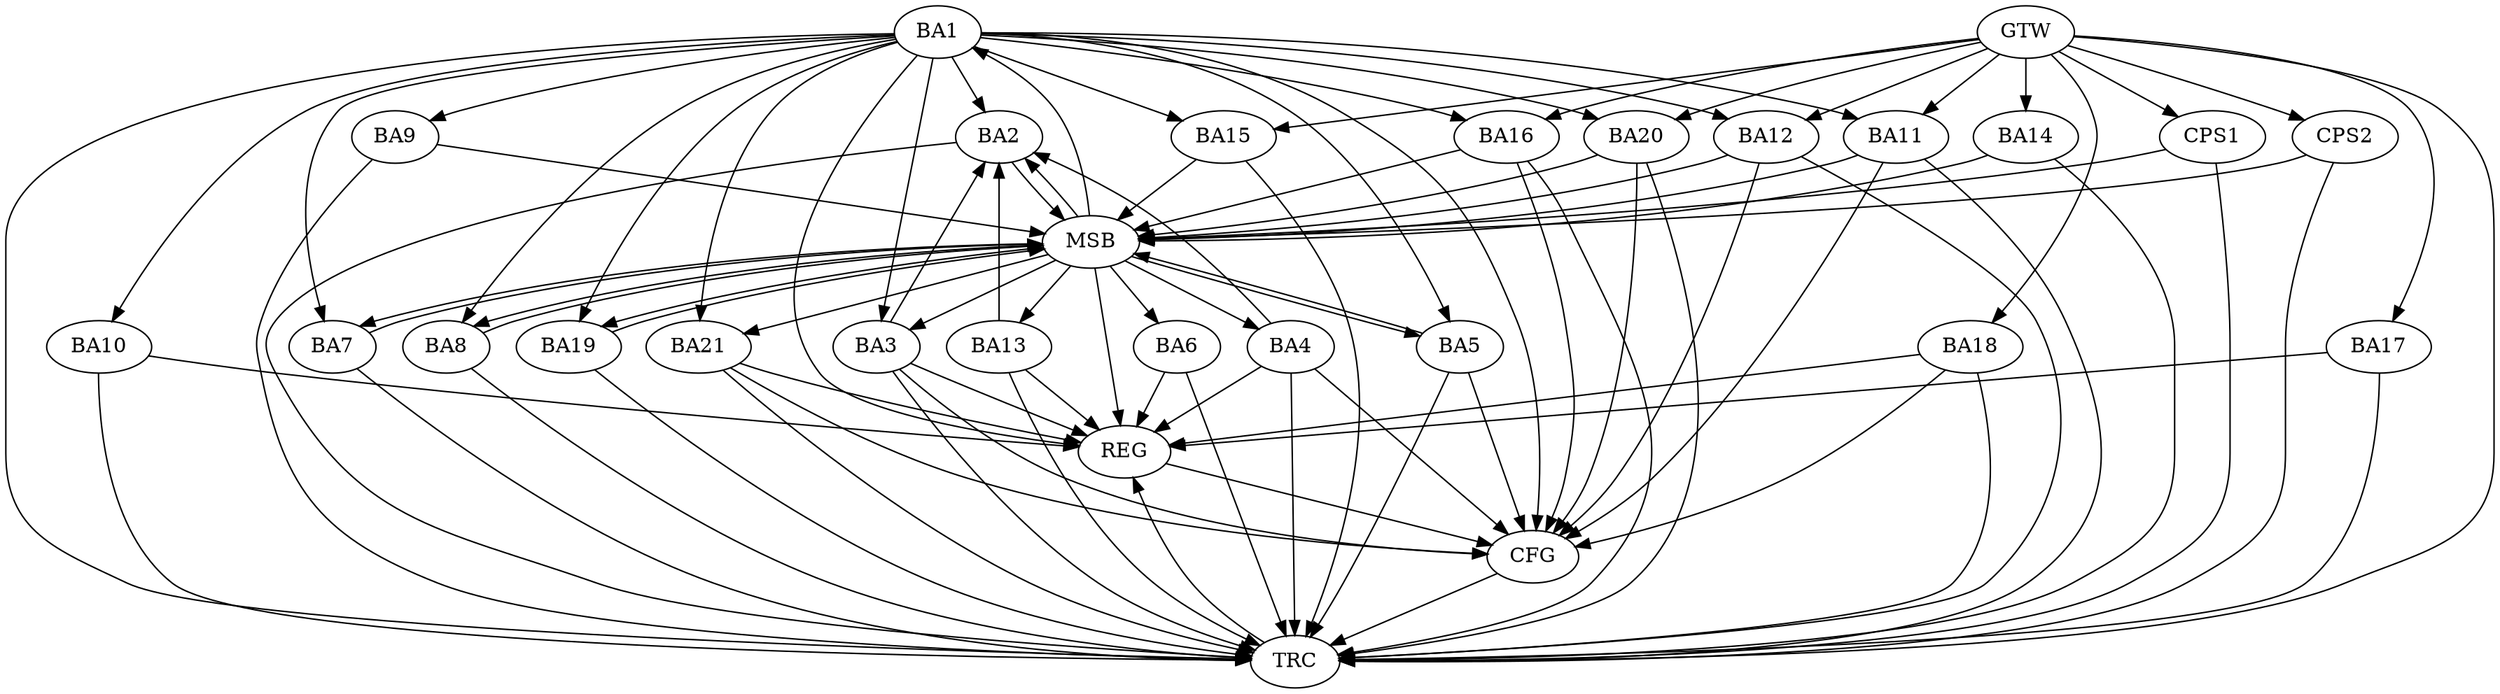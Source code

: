 strict digraph G {
  BA1 [ label="BA1" ];
  BA2 [ label="BA2" ];
  BA3 [ label="BA3" ];
  BA4 [ label="BA4" ];
  BA5 [ label="BA5" ];
  BA6 [ label="BA6" ];
  BA7 [ label="BA7" ];
  BA8 [ label="BA8" ];
  BA9 [ label="BA9" ];
  BA10 [ label="BA10" ];
  BA11 [ label="BA11" ];
  BA12 [ label="BA12" ];
  BA13 [ label="BA13" ];
  BA14 [ label="BA14" ];
  BA15 [ label="BA15" ];
  BA16 [ label="BA16" ];
  BA17 [ label="BA17" ];
  BA18 [ label="BA18" ];
  BA19 [ label="BA19" ];
  BA20 [ label="BA20" ];
  BA21 [ label="BA21" ];
  CPS1 [ label="CPS1" ];
  CPS2 [ label="CPS2" ];
  GTW [ label="GTW" ];
  REG [ label="REG" ];
  MSB [ label="MSB" ];
  CFG [ label="CFG" ];
  TRC [ label="TRC" ];
  BA1 -> BA2;
  BA3 -> BA2;
  BA4 -> BA2;
  BA13 -> BA2;
  GTW -> BA11;
  GTW -> BA12;
  GTW -> BA14;
  GTW -> BA15;
  GTW -> BA16;
  GTW -> BA17;
  GTW -> BA18;
  GTW -> BA20;
  GTW -> CPS1;
  GTW -> CPS2;
  BA1 -> REG;
  BA3 -> REG;
  BA4 -> REG;
  BA6 -> REG;
  BA10 -> REG;
  BA13 -> REG;
  BA17 -> REG;
  BA18 -> REG;
  BA21 -> REG;
  BA2 -> MSB;
  MSB -> BA1;
  MSB -> REG;
  BA5 -> MSB;
  MSB -> BA2;
  BA7 -> MSB;
  MSB -> BA3;
  BA8 -> MSB;
  MSB -> BA5;
  BA9 -> MSB;
  BA11 -> MSB;
  BA12 -> MSB;
  MSB -> BA8;
  BA14 -> MSB;
  MSB -> BA13;
  BA15 -> MSB;
  MSB -> BA6;
  BA16 -> MSB;
  BA19 -> MSB;
  MSB -> BA7;
  BA20 -> MSB;
  CPS1 -> MSB;
  MSB -> BA4;
  MSB -> BA21;
  CPS2 -> MSB;
  MSB -> BA19;
  BA20 -> CFG;
  BA18 -> CFG;
  BA1 -> CFG;
  BA16 -> CFG;
  BA5 -> CFG;
  BA12 -> CFG;
  BA11 -> CFG;
  BA3 -> CFG;
  BA4 -> CFG;
  BA21 -> CFG;
  REG -> CFG;
  BA1 -> TRC;
  BA2 -> TRC;
  BA3 -> TRC;
  BA4 -> TRC;
  BA5 -> TRC;
  BA6 -> TRC;
  BA7 -> TRC;
  BA8 -> TRC;
  BA9 -> TRC;
  BA10 -> TRC;
  BA11 -> TRC;
  BA12 -> TRC;
  BA13 -> TRC;
  BA14 -> TRC;
  BA15 -> TRC;
  BA16 -> TRC;
  BA17 -> TRC;
  BA18 -> TRC;
  BA19 -> TRC;
  BA20 -> TRC;
  BA21 -> TRC;
  CPS1 -> TRC;
  CPS2 -> TRC;
  GTW -> TRC;
  CFG -> TRC;
  TRC -> REG;
  BA1 -> BA5;
  BA1 -> BA21;
  BA1 -> BA10;
  BA1 -> BA9;
  BA1 -> BA7;
  BA1 -> BA11;
  BA1 -> BA15;
  BA1 -> BA16;
  BA1 -> BA12;
  BA1 -> BA3;
  BA1 -> BA20;
  BA1 -> BA19;
  BA1 -> BA8;
}
